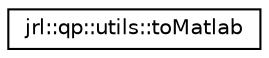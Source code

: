 digraph "Graphical Class Hierarchy"
{
 // LATEX_PDF_SIZE
  edge [fontname="Helvetica",fontsize="10",labelfontname="Helvetica",labelfontsize="10"];
  node [fontname="Helvetica",fontsize="10",shape=record];
  rankdir="LR";
  Node0 [label="jrl::qp::utils::toMatlab",height=0.2,width=0.4,color="black", fillcolor="white", style="filled",URL="$classjrl_1_1qp_1_1utils_1_1toMatlab.html",tooltip=" "];
}
